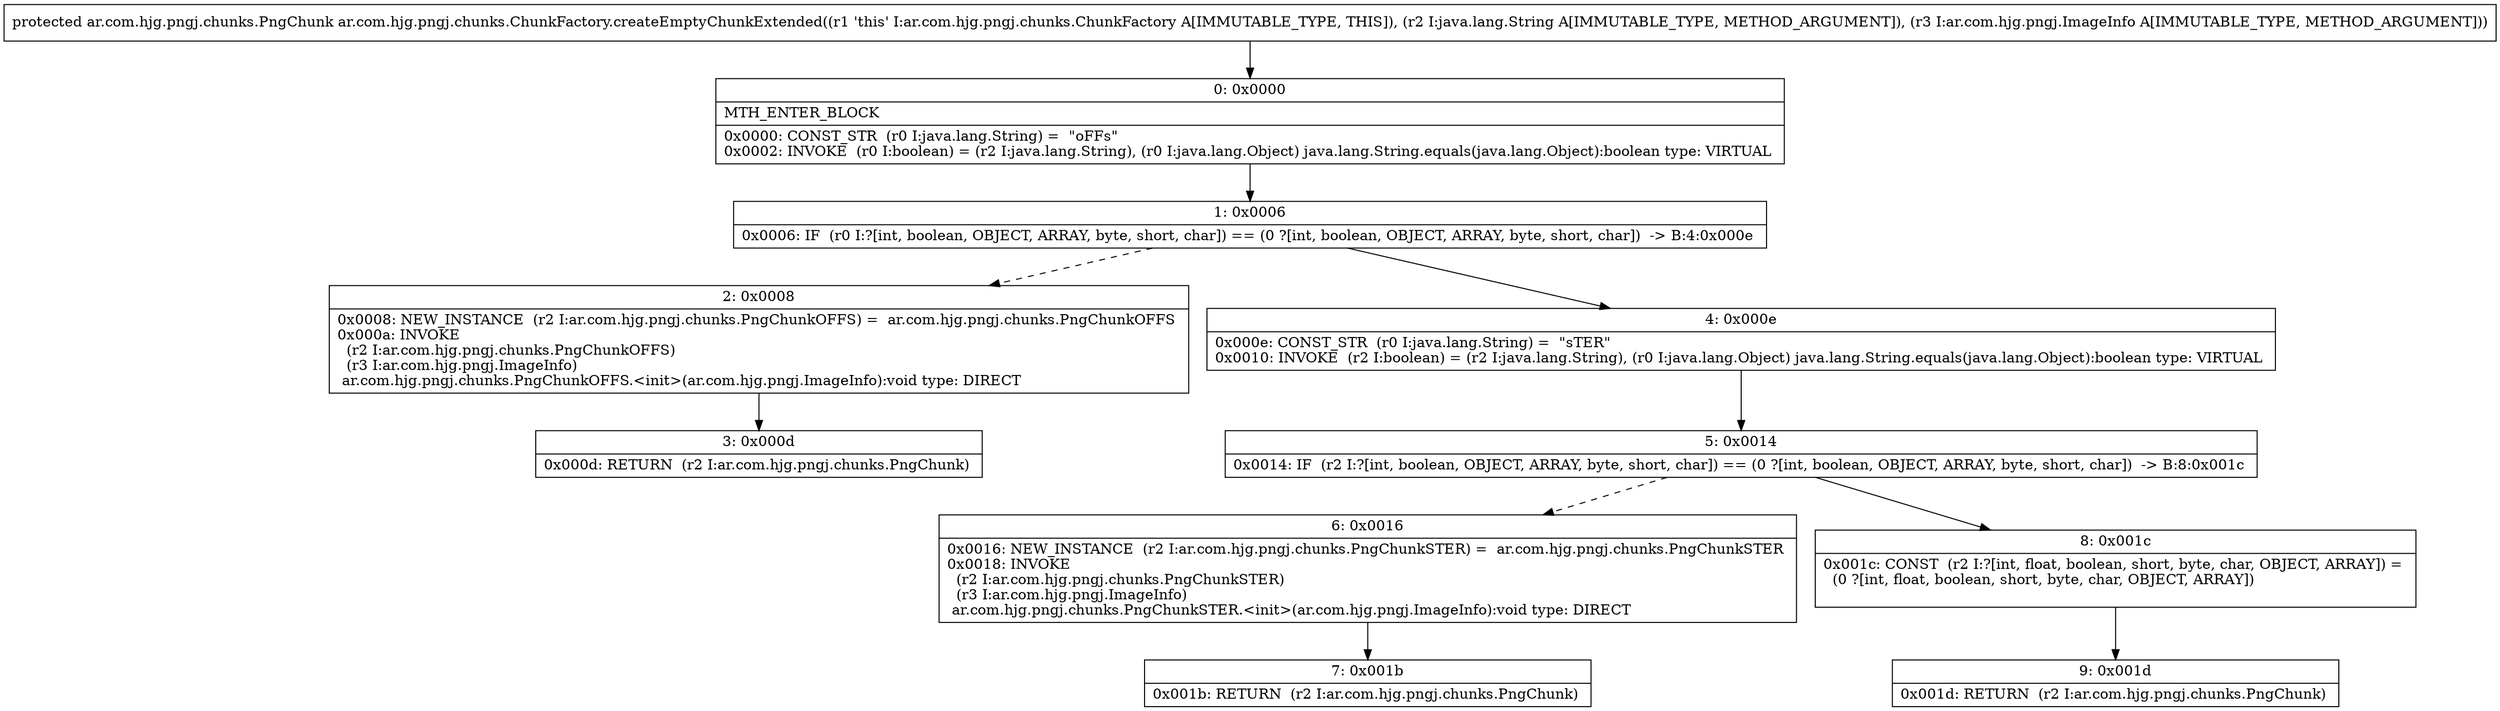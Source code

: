 digraph "CFG forar.com.hjg.pngj.chunks.ChunkFactory.createEmptyChunkExtended(Ljava\/lang\/String;Lar\/com\/hjg\/pngj\/ImageInfo;)Lar\/com\/hjg\/pngj\/chunks\/PngChunk;" {
Node_0 [shape=record,label="{0\:\ 0x0000|MTH_ENTER_BLOCK\l|0x0000: CONST_STR  (r0 I:java.lang.String) =  \"oFFs\" \l0x0002: INVOKE  (r0 I:boolean) = (r2 I:java.lang.String), (r0 I:java.lang.Object) java.lang.String.equals(java.lang.Object):boolean type: VIRTUAL \l}"];
Node_1 [shape=record,label="{1\:\ 0x0006|0x0006: IF  (r0 I:?[int, boolean, OBJECT, ARRAY, byte, short, char]) == (0 ?[int, boolean, OBJECT, ARRAY, byte, short, char])  \-\> B:4:0x000e \l}"];
Node_2 [shape=record,label="{2\:\ 0x0008|0x0008: NEW_INSTANCE  (r2 I:ar.com.hjg.pngj.chunks.PngChunkOFFS) =  ar.com.hjg.pngj.chunks.PngChunkOFFS \l0x000a: INVOKE  \l  (r2 I:ar.com.hjg.pngj.chunks.PngChunkOFFS)\l  (r3 I:ar.com.hjg.pngj.ImageInfo)\l ar.com.hjg.pngj.chunks.PngChunkOFFS.\<init\>(ar.com.hjg.pngj.ImageInfo):void type: DIRECT \l}"];
Node_3 [shape=record,label="{3\:\ 0x000d|0x000d: RETURN  (r2 I:ar.com.hjg.pngj.chunks.PngChunk) \l}"];
Node_4 [shape=record,label="{4\:\ 0x000e|0x000e: CONST_STR  (r0 I:java.lang.String) =  \"sTER\" \l0x0010: INVOKE  (r2 I:boolean) = (r2 I:java.lang.String), (r0 I:java.lang.Object) java.lang.String.equals(java.lang.Object):boolean type: VIRTUAL \l}"];
Node_5 [shape=record,label="{5\:\ 0x0014|0x0014: IF  (r2 I:?[int, boolean, OBJECT, ARRAY, byte, short, char]) == (0 ?[int, boolean, OBJECT, ARRAY, byte, short, char])  \-\> B:8:0x001c \l}"];
Node_6 [shape=record,label="{6\:\ 0x0016|0x0016: NEW_INSTANCE  (r2 I:ar.com.hjg.pngj.chunks.PngChunkSTER) =  ar.com.hjg.pngj.chunks.PngChunkSTER \l0x0018: INVOKE  \l  (r2 I:ar.com.hjg.pngj.chunks.PngChunkSTER)\l  (r3 I:ar.com.hjg.pngj.ImageInfo)\l ar.com.hjg.pngj.chunks.PngChunkSTER.\<init\>(ar.com.hjg.pngj.ImageInfo):void type: DIRECT \l}"];
Node_7 [shape=record,label="{7\:\ 0x001b|0x001b: RETURN  (r2 I:ar.com.hjg.pngj.chunks.PngChunk) \l}"];
Node_8 [shape=record,label="{8\:\ 0x001c|0x001c: CONST  (r2 I:?[int, float, boolean, short, byte, char, OBJECT, ARRAY]) = \l  (0 ?[int, float, boolean, short, byte, char, OBJECT, ARRAY])\l \l}"];
Node_9 [shape=record,label="{9\:\ 0x001d|0x001d: RETURN  (r2 I:ar.com.hjg.pngj.chunks.PngChunk) \l}"];
MethodNode[shape=record,label="{protected ar.com.hjg.pngj.chunks.PngChunk ar.com.hjg.pngj.chunks.ChunkFactory.createEmptyChunkExtended((r1 'this' I:ar.com.hjg.pngj.chunks.ChunkFactory A[IMMUTABLE_TYPE, THIS]), (r2 I:java.lang.String A[IMMUTABLE_TYPE, METHOD_ARGUMENT]), (r3 I:ar.com.hjg.pngj.ImageInfo A[IMMUTABLE_TYPE, METHOD_ARGUMENT])) }"];
MethodNode -> Node_0;
Node_0 -> Node_1;
Node_1 -> Node_2[style=dashed];
Node_1 -> Node_4;
Node_2 -> Node_3;
Node_4 -> Node_5;
Node_5 -> Node_6[style=dashed];
Node_5 -> Node_8;
Node_6 -> Node_7;
Node_8 -> Node_9;
}


